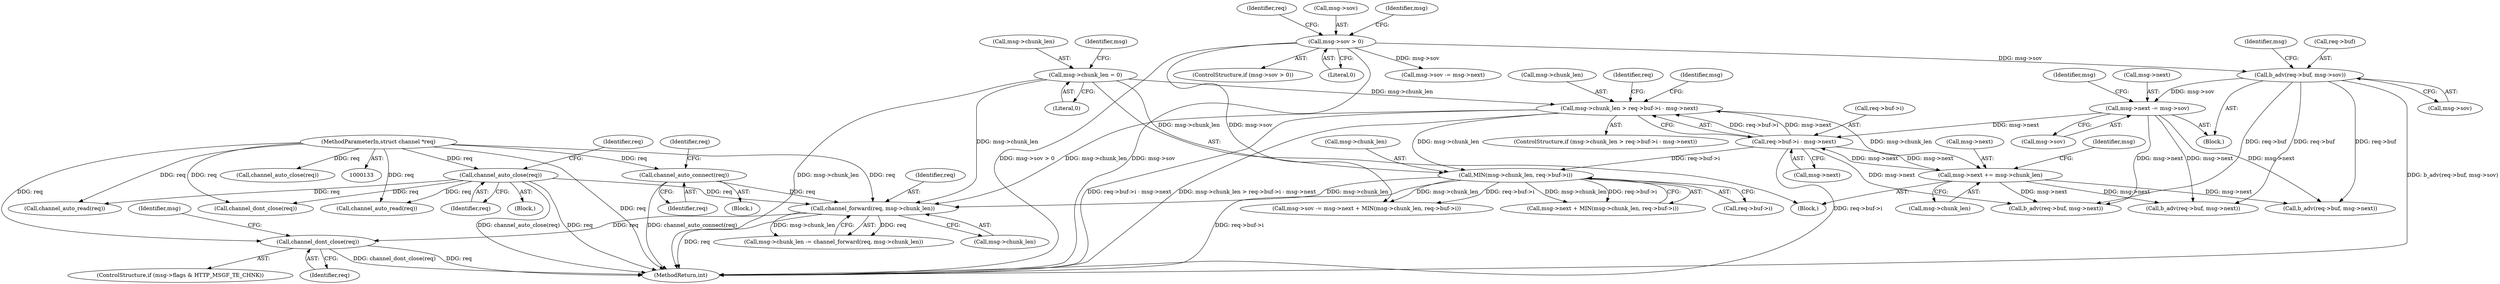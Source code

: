 digraph "0_haproxy_b4d05093bc89f71377230228007e69a1434c1a0c_0@API" {
"1000756" [label="(Call,channel_dont_close(req))"];
"1000661" [label="(Call,channel_forward(req, msg->chunk_len))"];
"1000269" [label="(Call,channel_auto_connect(req))"];
"1000135" [label="(MethodParameterIn,struct channel *req)"];
"1000282" [label="(Call,channel_auto_close(req))"];
"1000333" [label="(Call,msg->chunk_len = 0)"];
"1000643" [label="(Call,MIN(msg->chunk_len, req->buf->i))"];
"1000306" [label="(Call,msg->chunk_len > req->buf->i - msg->next)"];
"1000310" [label="(Call,req->buf->i - msg->next)"];
"1000215" [label="(Call,msg->next -= msg->sov)"];
"1000208" [label="(Call,b_adv(req->buf, msg->sov))"];
"1000202" [label="(Call,msg->sov > 0)"];
"1000326" [label="(Call,msg->next += msg->chunk_len)"];
"1000327" [label="(Call,msg->next)"];
"1000326" [label="(Call,msg->next += msg->chunk_len)"];
"1000307" [label="(Call,msg->chunk_len)"];
"1000750" [label="(ControlStructure,if (msg->flags & HTTP_MSGF_TE_CHNK))"];
"1001006" [label="(MethodReturn,int)"];
"1000224" [label="(Identifier,msg)"];
"1000330" [label="(Call,msg->chunk_len)"];
"1000316" [label="(Call,msg->next)"];
"1000311" [label="(Call,req->buf->i)"];
"1000334" [label="(Call,msg->chunk_len)"];
"1000643" [label="(Call,MIN(msg->chunk_len, req->buf->i))"];
"1000273" [label="(Identifier,req)"];
"1000335" [label="(Identifier,msg)"];
"1000137" [label="(Block,)"];
"1000618" [label="(Call,b_adv(req->buf, msg->next))"];
"1000270" [label="(Identifier,req)"];
"1000212" [label="(Call,msg->sov)"];
"1000215" [label="(Call,msg->next -= msg->sov)"];
"1000206" [label="(Literal,0)"];
"1000661" [label="(Call,channel_forward(req, msg->chunk_len))"];
"1000761" [label="(Identifier,msg)"];
"1000518" [label="(Call,msg->sov -= msg->next)"];
"1000210" [label="(Identifier,req)"];
"1000286" [label="(Identifier,req)"];
"1000305" [label="(ControlStructure,if (msg->chunk_len > req->buf->i - msg->next))"];
"1000219" [label="(Call,msg->sov)"];
"1000546" [label="(Call,channel_dont_close(req))"];
"1000337" [label="(Literal,0)"];
"1000135" [label="(MethodParameterIn,struct channel *req)"];
"1000216" [label="(Call,msg->next)"];
"1000203" [label="(Call,msg->sov)"];
"1000501" [label="(Call,b_adv(req->buf, msg->next))"];
"1000795" [label="(Call,b_adv(req->buf, msg->next))"];
"1000217" [label="(Identifier,msg)"];
"1000341" [label="(Identifier,msg)"];
"1000207" [label="(Block,)"];
"1000635" [label="(Call,msg->sov -= msg->next + MIN(msg->chunk_len, req->buf->i))"];
"1000304" [label="(Block,)"];
"1000255" [label="(Identifier,msg)"];
"1000613" [label="(Call,channel_auto_read(req))"];
"1000322" [label="(Identifier,req)"];
"1000202" [label="(Call,msg->sov > 0)"];
"1000282" [label="(Call,channel_auto_close(req))"];
"1000269" [label="(Call,channel_auto_connect(req))"];
"1000757" [label="(Identifier,req)"];
"1000201" [label="(ControlStructure,if (msg->sov > 0))"];
"1000268" [label="(Block,)"];
"1000306" [label="(Call,msg->chunk_len > req->buf->i - msg->next)"];
"1000283" [label="(Identifier,req)"];
"1000639" [label="(Call,msg->next + MIN(msg->chunk_len, req->buf->i))"];
"1000647" [label="(Call,req->buf->i)"];
"1000599" [label="(Call,channel_auto_read(req))"];
"1000657" [label="(Call,msg->chunk_len -= channel_forward(req, msg->chunk_len))"];
"1000333" [label="(Call,msg->chunk_len = 0)"];
"1000644" [label="(Call,msg->chunk_len)"];
"1000209" [label="(Call,req->buf)"];
"1000663" [label="(Call,msg->chunk_len)"];
"1000601" [label="(Call,channel_auto_close(req))"];
"1000662" [label="(Identifier,req)"];
"1000328" [label="(Identifier,msg)"];
"1000208" [label="(Call,b_adv(req->buf, msg->sov))"];
"1000310" [label="(Call,req->buf->i - msg->next)"];
"1000756" [label="(Call,channel_dont_close(req))"];
"1000756" -> "1000750"  [label="AST: "];
"1000756" -> "1000757"  [label="CFG: "];
"1000757" -> "1000756"  [label="AST: "];
"1000761" -> "1000756"  [label="CFG: "];
"1000756" -> "1001006"  [label="DDG: req"];
"1000756" -> "1001006"  [label="DDG: channel_dont_close(req)"];
"1000661" -> "1000756"  [label="DDG: req"];
"1000135" -> "1000756"  [label="DDG: req"];
"1000661" -> "1000657"  [label="AST: "];
"1000661" -> "1000663"  [label="CFG: "];
"1000662" -> "1000661"  [label="AST: "];
"1000663" -> "1000661"  [label="AST: "];
"1000657" -> "1000661"  [label="CFG: "];
"1000661" -> "1001006"  [label="DDG: req"];
"1000661" -> "1000657"  [label="DDG: req"];
"1000661" -> "1000657"  [label="DDG: msg->chunk_len"];
"1000269" -> "1000661"  [label="DDG: req"];
"1000282" -> "1000661"  [label="DDG: req"];
"1000135" -> "1000661"  [label="DDG: req"];
"1000333" -> "1000661"  [label="DDG: msg->chunk_len"];
"1000643" -> "1000661"  [label="DDG: msg->chunk_len"];
"1000306" -> "1000661"  [label="DDG: msg->chunk_len"];
"1000269" -> "1000268"  [label="AST: "];
"1000269" -> "1000270"  [label="CFG: "];
"1000270" -> "1000269"  [label="AST: "];
"1000273" -> "1000269"  [label="CFG: "];
"1000269" -> "1001006"  [label="DDG: channel_auto_connect(req)"];
"1000135" -> "1000269"  [label="DDG: req"];
"1000135" -> "1000133"  [label="AST: "];
"1000135" -> "1001006"  [label="DDG: req"];
"1000135" -> "1000282"  [label="DDG: req"];
"1000135" -> "1000546"  [label="DDG: req"];
"1000135" -> "1000599"  [label="DDG: req"];
"1000135" -> "1000601"  [label="DDG: req"];
"1000135" -> "1000613"  [label="DDG: req"];
"1000282" -> "1000137"  [label="AST: "];
"1000282" -> "1000283"  [label="CFG: "];
"1000283" -> "1000282"  [label="AST: "];
"1000286" -> "1000282"  [label="CFG: "];
"1000282" -> "1001006"  [label="DDG: channel_auto_close(req)"];
"1000282" -> "1001006"  [label="DDG: req"];
"1000282" -> "1000546"  [label="DDG: req"];
"1000282" -> "1000599"  [label="DDG: req"];
"1000282" -> "1000613"  [label="DDG: req"];
"1000333" -> "1000304"  [label="AST: "];
"1000333" -> "1000337"  [label="CFG: "];
"1000334" -> "1000333"  [label="AST: "];
"1000337" -> "1000333"  [label="AST: "];
"1000341" -> "1000333"  [label="CFG: "];
"1000333" -> "1001006"  [label="DDG: msg->chunk_len"];
"1000333" -> "1000306"  [label="DDG: msg->chunk_len"];
"1000333" -> "1000643"  [label="DDG: msg->chunk_len"];
"1000643" -> "1000639"  [label="AST: "];
"1000643" -> "1000647"  [label="CFG: "];
"1000644" -> "1000643"  [label="AST: "];
"1000647" -> "1000643"  [label="AST: "];
"1000639" -> "1000643"  [label="CFG: "];
"1000643" -> "1001006"  [label="DDG: req->buf->i"];
"1000643" -> "1000635"  [label="DDG: msg->chunk_len"];
"1000643" -> "1000635"  [label="DDG: req->buf->i"];
"1000643" -> "1000639"  [label="DDG: msg->chunk_len"];
"1000643" -> "1000639"  [label="DDG: req->buf->i"];
"1000306" -> "1000643"  [label="DDG: msg->chunk_len"];
"1000310" -> "1000643"  [label="DDG: req->buf->i"];
"1000306" -> "1000305"  [label="AST: "];
"1000306" -> "1000310"  [label="CFG: "];
"1000307" -> "1000306"  [label="AST: "];
"1000310" -> "1000306"  [label="AST: "];
"1000322" -> "1000306"  [label="CFG: "];
"1000328" -> "1000306"  [label="CFG: "];
"1000306" -> "1001006"  [label="DDG: req->buf->i - msg->next"];
"1000306" -> "1001006"  [label="DDG: msg->chunk_len > req->buf->i - msg->next"];
"1000310" -> "1000306"  [label="DDG: req->buf->i"];
"1000310" -> "1000306"  [label="DDG: msg->next"];
"1000306" -> "1000326"  [label="DDG: msg->chunk_len"];
"1000310" -> "1000316"  [label="CFG: "];
"1000311" -> "1000310"  [label="AST: "];
"1000316" -> "1000310"  [label="AST: "];
"1000310" -> "1001006"  [label="DDG: req->buf->i"];
"1000215" -> "1000310"  [label="DDG: msg->next"];
"1000326" -> "1000310"  [label="DDG: msg->next"];
"1000310" -> "1000326"  [label="DDG: msg->next"];
"1000310" -> "1000618"  [label="DDG: msg->next"];
"1000215" -> "1000207"  [label="AST: "];
"1000215" -> "1000219"  [label="CFG: "];
"1000216" -> "1000215"  [label="AST: "];
"1000219" -> "1000215"  [label="AST: "];
"1000224" -> "1000215"  [label="CFG: "];
"1000208" -> "1000215"  [label="DDG: msg->sov"];
"1000215" -> "1000501"  [label="DDG: msg->next"];
"1000215" -> "1000618"  [label="DDG: msg->next"];
"1000215" -> "1000795"  [label="DDG: msg->next"];
"1000208" -> "1000207"  [label="AST: "];
"1000208" -> "1000212"  [label="CFG: "];
"1000209" -> "1000208"  [label="AST: "];
"1000212" -> "1000208"  [label="AST: "];
"1000217" -> "1000208"  [label="CFG: "];
"1000208" -> "1001006"  [label="DDG: b_adv(req->buf, msg->sov)"];
"1000202" -> "1000208"  [label="DDG: msg->sov"];
"1000208" -> "1000501"  [label="DDG: req->buf"];
"1000208" -> "1000618"  [label="DDG: req->buf"];
"1000208" -> "1000795"  [label="DDG: req->buf"];
"1000202" -> "1000201"  [label="AST: "];
"1000202" -> "1000206"  [label="CFG: "];
"1000203" -> "1000202"  [label="AST: "];
"1000206" -> "1000202"  [label="AST: "];
"1000210" -> "1000202"  [label="CFG: "];
"1000255" -> "1000202"  [label="CFG: "];
"1000202" -> "1001006"  [label="DDG: msg->sov"];
"1000202" -> "1001006"  [label="DDG: msg->sov > 0"];
"1000202" -> "1000518"  [label="DDG: msg->sov"];
"1000202" -> "1000635"  [label="DDG: msg->sov"];
"1000326" -> "1000304"  [label="AST: "];
"1000326" -> "1000330"  [label="CFG: "];
"1000327" -> "1000326"  [label="AST: "];
"1000330" -> "1000326"  [label="AST: "];
"1000335" -> "1000326"  [label="CFG: "];
"1000326" -> "1000501"  [label="DDG: msg->next"];
"1000326" -> "1000618"  [label="DDG: msg->next"];
"1000326" -> "1000795"  [label="DDG: msg->next"];
}
